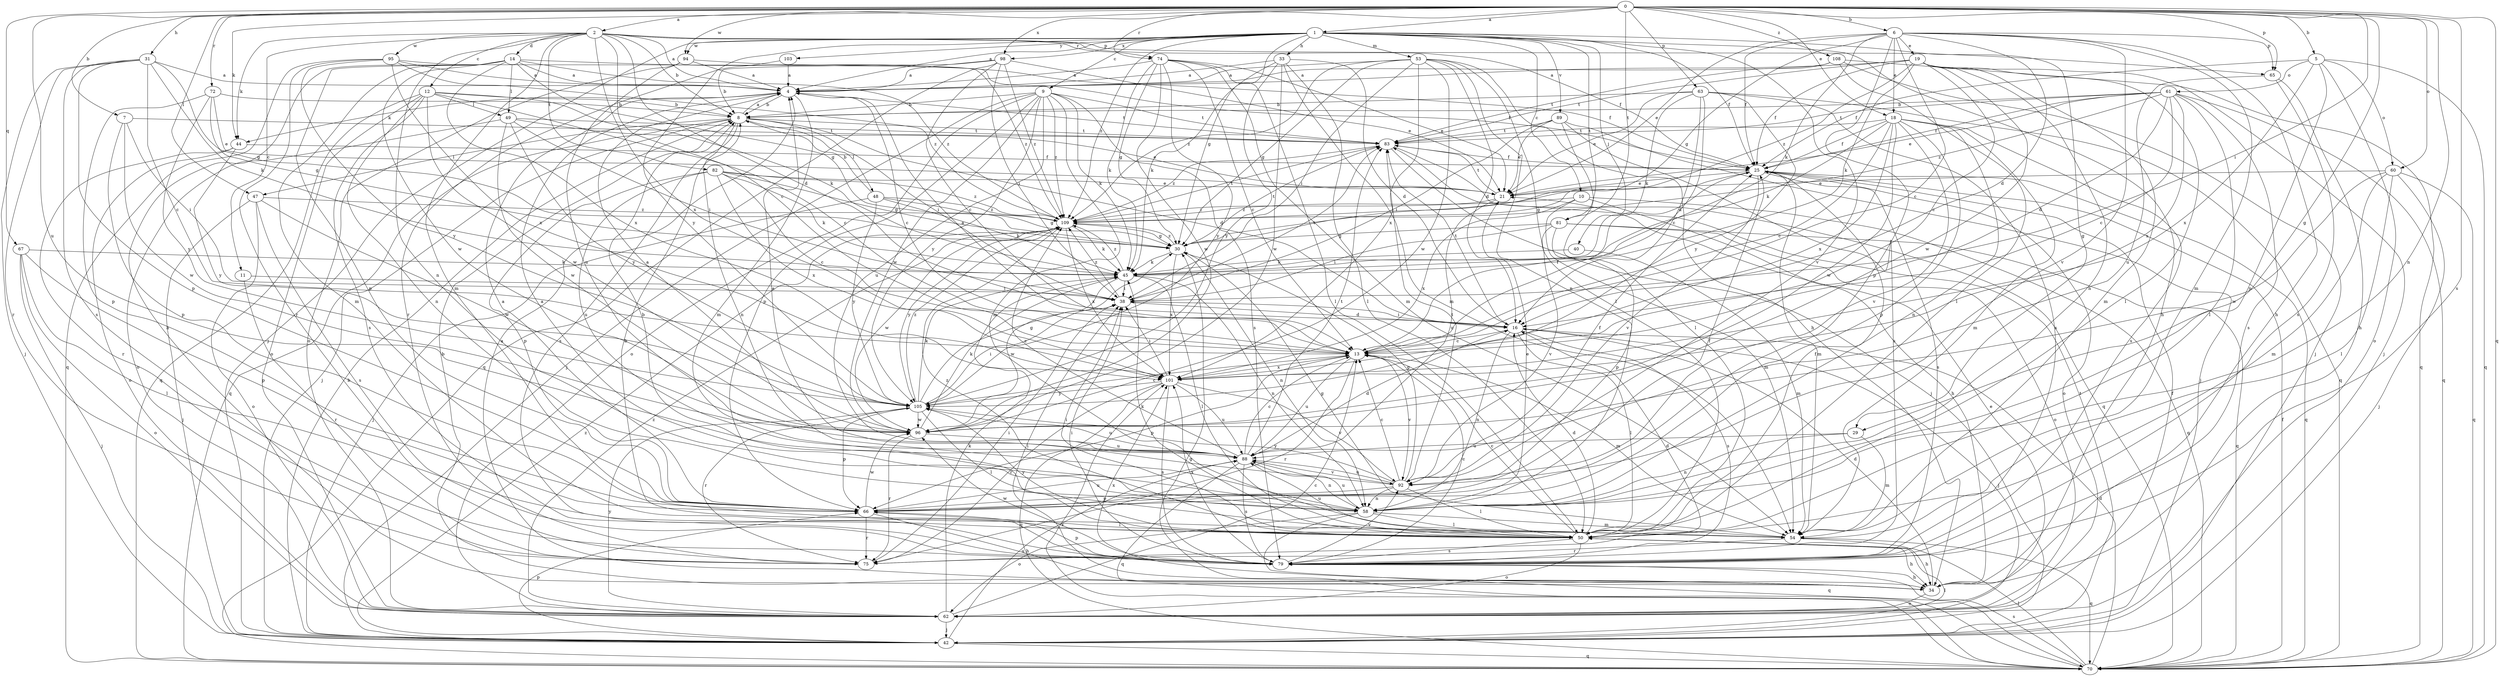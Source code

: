 strict digraph  {
0;
1;
2;
4;
5;
6;
7;
8;
9;
10;
11;
12;
13;
14;
16;
18;
19;
21;
25;
29;
30;
31;
33;
34;
38;
40;
42;
44;
45;
47;
48;
49;
50;
53;
54;
58;
60;
61;
62;
63;
65;
66;
67;
70;
72;
74;
75;
79;
81;
82;
83;
88;
89;
92;
94;
95;
96;
98;
101;
103;
105;
108;
109;
0 -> 1  [label=a];
0 -> 2  [label=a];
0 -> 5  [label=b];
0 -> 6  [label=b];
0 -> 7  [label=b];
0 -> 18  [label=e];
0 -> 29  [label=g];
0 -> 31  [label=h];
0 -> 38  [label=i];
0 -> 44  [label=k];
0 -> 47  [label=l];
0 -> 58  [label=n];
0 -> 60  [label=o];
0 -> 63  [label=p];
0 -> 65  [label=p];
0 -> 67  [label=q];
0 -> 70  [label=q];
0 -> 72  [label=r];
0 -> 74  [label=r];
0 -> 79  [label=s];
0 -> 81  [label=t];
0 -> 88  [label=u];
0 -> 94  [label=w];
0 -> 98  [label=x];
0 -> 108  [label=z];
1 -> 4  [label=a];
1 -> 9  [label=c];
1 -> 10  [label=c];
1 -> 25  [label=f];
1 -> 29  [label=g];
1 -> 30  [label=g];
1 -> 33  [label=h];
1 -> 34  [label=h];
1 -> 40  [label=j];
1 -> 42  [label=j];
1 -> 53  [label=m];
1 -> 81  [label=t];
1 -> 89  [label=v];
1 -> 92  [label=v];
1 -> 94  [label=w];
1 -> 98  [label=x];
1 -> 103  [label=y];
1 -> 105  [label=y];
1 -> 109  [label=z];
2 -> 4  [label=a];
2 -> 8  [label=b];
2 -> 11  [label=c];
2 -> 12  [label=c];
2 -> 13  [label=c];
2 -> 14  [label=d];
2 -> 16  [label=d];
2 -> 25  [label=f];
2 -> 44  [label=k];
2 -> 54  [label=m];
2 -> 58  [label=n];
2 -> 65  [label=p];
2 -> 74  [label=r];
2 -> 82  [label=t];
2 -> 95  [label=w];
2 -> 101  [label=x];
4 -> 8  [label=b];
4 -> 13  [label=c];
4 -> 44  [label=k];
4 -> 54  [label=m];
4 -> 83  [label=t];
5 -> 25  [label=f];
5 -> 58  [label=n];
5 -> 60  [label=o];
5 -> 61  [label=o];
5 -> 62  [label=o];
5 -> 70  [label=q];
5 -> 101  [label=x];
6 -> 13  [label=c];
6 -> 16  [label=d];
6 -> 18  [label=e];
6 -> 19  [label=e];
6 -> 21  [label=e];
6 -> 25  [label=f];
6 -> 30  [label=g];
6 -> 34  [label=h];
6 -> 45  [label=k];
6 -> 54  [label=m];
6 -> 65  [label=p];
6 -> 66  [label=p];
6 -> 92  [label=v];
7 -> 38  [label=i];
7 -> 66  [label=p];
7 -> 83  [label=t];
7 -> 96  [label=w];
8 -> 4  [label=a];
8 -> 16  [label=d];
8 -> 38  [label=i];
8 -> 42  [label=j];
8 -> 47  [label=l];
8 -> 48  [label=l];
8 -> 58  [label=n];
8 -> 70  [label=q];
8 -> 79  [label=s];
8 -> 83  [label=t];
9 -> 8  [label=b];
9 -> 42  [label=j];
9 -> 45  [label=k];
9 -> 54  [label=m];
9 -> 62  [label=o];
9 -> 66  [label=p];
9 -> 79  [label=s];
9 -> 83  [label=t];
9 -> 88  [label=u];
9 -> 96  [label=w];
9 -> 105  [label=y];
9 -> 109  [label=z];
10 -> 34  [label=h];
10 -> 54  [label=m];
10 -> 70  [label=q];
10 -> 101  [label=x];
10 -> 109  [label=z];
11 -> 38  [label=i];
11 -> 75  [label=r];
12 -> 8  [label=b];
12 -> 13  [label=c];
12 -> 45  [label=k];
12 -> 49  [label=l];
12 -> 58  [label=n];
12 -> 62  [label=o];
12 -> 70  [label=q];
12 -> 79  [label=s];
12 -> 96  [label=w];
13 -> 4  [label=a];
13 -> 25  [label=f];
13 -> 54  [label=m];
13 -> 66  [label=p];
13 -> 75  [label=r];
13 -> 88  [label=u];
13 -> 92  [label=v];
13 -> 101  [label=x];
14 -> 4  [label=a];
14 -> 25  [label=f];
14 -> 30  [label=g];
14 -> 34  [label=h];
14 -> 49  [label=l];
14 -> 54  [label=m];
14 -> 66  [label=p];
14 -> 96  [label=w];
14 -> 101  [label=x];
14 -> 109  [label=z];
16 -> 13  [label=c];
16 -> 38  [label=i];
16 -> 42  [label=j];
16 -> 50  [label=l];
16 -> 58  [label=n];
16 -> 79  [label=s];
16 -> 83  [label=t];
18 -> 13  [label=c];
18 -> 25  [label=f];
18 -> 45  [label=k];
18 -> 54  [label=m];
18 -> 58  [label=n];
18 -> 66  [label=p];
18 -> 79  [label=s];
18 -> 83  [label=t];
18 -> 92  [label=v];
18 -> 96  [label=w];
18 -> 101  [label=x];
19 -> 4  [label=a];
19 -> 13  [label=c];
19 -> 25  [label=f];
19 -> 42  [label=j];
19 -> 45  [label=k];
19 -> 50  [label=l];
19 -> 54  [label=m];
19 -> 58  [label=n];
19 -> 83  [label=t];
19 -> 96  [label=w];
19 -> 109  [label=z];
21 -> 83  [label=t];
21 -> 88  [label=u];
21 -> 109  [label=z];
25 -> 21  [label=e];
25 -> 30  [label=g];
25 -> 54  [label=m];
25 -> 62  [label=o];
25 -> 70  [label=q];
25 -> 79  [label=s];
25 -> 92  [label=v];
29 -> 54  [label=m];
29 -> 58  [label=n];
29 -> 88  [label=u];
30 -> 45  [label=k];
30 -> 58  [label=n];
30 -> 83  [label=t];
30 -> 101  [label=x];
30 -> 109  [label=z];
31 -> 4  [label=a];
31 -> 13  [label=c];
31 -> 30  [label=g];
31 -> 42  [label=j];
31 -> 45  [label=k];
31 -> 66  [label=p];
31 -> 75  [label=r];
31 -> 79  [label=s];
33 -> 4  [label=a];
33 -> 16  [label=d];
33 -> 45  [label=k];
33 -> 50  [label=l];
33 -> 54  [label=m];
33 -> 96  [label=w];
33 -> 105  [label=y];
34 -> 4  [label=a];
34 -> 8  [label=b];
34 -> 16  [label=d];
34 -> 38  [label=i];
34 -> 62  [label=o];
34 -> 101  [label=x];
38 -> 16  [label=d];
38 -> 83  [label=t];
38 -> 109  [label=z];
40 -> 45  [label=k];
40 -> 54  [label=m];
42 -> 8  [label=b];
42 -> 50  [label=l];
42 -> 66  [label=p];
42 -> 70  [label=q];
42 -> 83  [label=t];
42 -> 88  [label=u];
42 -> 109  [label=z];
44 -> 25  [label=f];
44 -> 62  [label=o];
44 -> 75  [label=r];
44 -> 105  [label=y];
45 -> 38  [label=i];
45 -> 50  [label=l];
45 -> 58  [label=n];
45 -> 96  [label=w];
45 -> 109  [label=z];
47 -> 42  [label=j];
47 -> 62  [label=o];
47 -> 79  [label=s];
47 -> 96  [label=w];
47 -> 109  [label=z];
48 -> 8  [label=b];
48 -> 30  [label=g];
48 -> 42  [label=j];
48 -> 45  [label=k];
48 -> 105  [label=y];
48 -> 109  [label=z];
49 -> 21  [label=e];
49 -> 38  [label=i];
49 -> 62  [label=o];
49 -> 83  [label=t];
49 -> 96  [label=w];
49 -> 105  [label=y];
50 -> 13  [label=c];
50 -> 16  [label=d];
50 -> 25  [label=f];
50 -> 34  [label=h];
50 -> 38  [label=i];
50 -> 45  [label=k];
50 -> 62  [label=o];
50 -> 79  [label=s];
50 -> 88  [label=u];
50 -> 105  [label=y];
50 -> 109  [label=z];
53 -> 4  [label=a];
53 -> 16  [label=d];
53 -> 30  [label=g];
53 -> 34  [label=h];
53 -> 38  [label=i];
53 -> 50  [label=l];
53 -> 58  [label=n];
53 -> 96  [label=w];
53 -> 101  [label=x];
53 -> 109  [label=z];
54 -> 30  [label=g];
54 -> 34  [label=h];
54 -> 70  [label=q];
54 -> 75  [label=r];
58 -> 4  [label=a];
58 -> 8  [label=b];
58 -> 21  [label=e];
58 -> 50  [label=l];
58 -> 54  [label=m];
58 -> 62  [label=o];
58 -> 70  [label=q];
58 -> 88  [label=u];
60 -> 21  [label=e];
60 -> 42  [label=j];
60 -> 50  [label=l];
60 -> 54  [label=m];
60 -> 70  [label=q];
60 -> 96  [label=w];
61 -> 8  [label=b];
61 -> 13  [label=c];
61 -> 16  [label=d];
61 -> 21  [label=e];
61 -> 25  [label=f];
61 -> 50  [label=l];
61 -> 70  [label=q];
61 -> 79  [label=s];
61 -> 83  [label=t];
61 -> 101  [label=x];
61 -> 109  [label=z];
62 -> 13  [label=c];
62 -> 21  [label=e];
62 -> 25  [label=f];
62 -> 42  [label=j];
62 -> 45  [label=k];
62 -> 105  [label=y];
62 -> 109  [label=z];
63 -> 8  [label=b];
63 -> 13  [label=c];
63 -> 16  [label=d];
63 -> 21  [label=e];
63 -> 45  [label=k];
63 -> 70  [label=q];
63 -> 79  [label=s];
63 -> 105  [label=y];
65 -> 34  [label=h];
65 -> 79  [label=s];
65 -> 88  [label=u];
66 -> 4  [label=a];
66 -> 25  [label=f];
66 -> 34  [label=h];
66 -> 50  [label=l];
66 -> 75  [label=r];
66 -> 88  [label=u];
66 -> 96  [label=w];
67 -> 42  [label=j];
67 -> 45  [label=k];
67 -> 50  [label=l];
67 -> 62  [label=o];
67 -> 66  [label=p];
70 -> 16  [label=d];
70 -> 25  [label=f];
70 -> 30  [label=g];
70 -> 50  [label=l];
70 -> 79  [label=s];
70 -> 101  [label=x];
72 -> 8  [label=b];
72 -> 21  [label=e];
72 -> 30  [label=g];
72 -> 66  [label=p];
72 -> 105  [label=y];
74 -> 4  [label=a];
74 -> 13  [label=c];
74 -> 21  [label=e];
74 -> 30  [label=g];
74 -> 45  [label=k];
74 -> 50  [label=l];
74 -> 54  [label=m];
74 -> 96  [label=w];
74 -> 105  [label=y];
75 -> 16  [label=d];
75 -> 38  [label=i];
79 -> 8  [label=b];
79 -> 13  [label=c];
79 -> 34  [label=h];
79 -> 38  [label=i];
79 -> 66  [label=p];
79 -> 92  [label=v];
79 -> 96  [label=w];
79 -> 101  [label=x];
81 -> 30  [label=g];
81 -> 38  [label=i];
81 -> 62  [label=o];
81 -> 66  [label=p];
81 -> 70  [label=q];
81 -> 92  [label=v];
82 -> 13  [label=c];
82 -> 21  [label=e];
82 -> 30  [label=g];
82 -> 45  [label=k];
82 -> 66  [label=p];
82 -> 88  [label=u];
82 -> 101  [label=x];
82 -> 109  [label=z];
83 -> 25  [label=f];
83 -> 42  [label=j];
83 -> 70  [label=q];
83 -> 109  [label=z];
88 -> 13  [label=c];
88 -> 16  [label=d];
88 -> 58  [label=n];
88 -> 70  [label=q];
88 -> 79  [label=s];
88 -> 83  [label=t];
88 -> 92  [label=v];
88 -> 109  [label=z];
89 -> 21  [label=e];
89 -> 38  [label=i];
89 -> 42  [label=j];
89 -> 50  [label=l];
89 -> 79  [label=s];
89 -> 83  [label=t];
92 -> 4  [label=a];
92 -> 13  [label=c];
92 -> 25  [label=f];
92 -> 30  [label=g];
92 -> 50  [label=l];
92 -> 58  [label=n];
92 -> 66  [label=p];
92 -> 83  [label=t];
92 -> 88  [label=u];
92 -> 105  [label=y];
94 -> 4  [label=a];
94 -> 62  [label=o];
94 -> 88  [label=u];
94 -> 109  [label=z];
95 -> 4  [label=a];
95 -> 25  [label=f];
95 -> 70  [label=q];
95 -> 75  [label=r];
95 -> 101  [label=x];
95 -> 105  [label=y];
95 -> 109  [label=z];
96 -> 4  [label=a];
96 -> 45  [label=k];
96 -> 75  [label=r];
96 -> 88  [label=u];
98 -> 4  [label=a];
98 -> 8  [label=b];
98 -> 13  [label=c];
98 -> 21  [label=e];
98 -> 38  [label=i];
98 -> 70  [label=q];
98 -> 109  [label=z];
101 -> 38  [label=i];
101 -> 70  [label=q];
101 -> 75  [label=r];
101 -> 79  [label=s];
101 -> 88  [label=u];
101 -> 92  [label=v];
101 -> 105  [label=y];
103 -> 4  [label=a];
103 -> 75  [label=r];
105 -> 13  [label=c];
105 -> 30  [label=g];
105 -> 38  [label=i];
105 -> 45  [label=k];
105 -> 50  [label=l];
105 -> 66  [label=p];
105 -> 75  [label=r];
105 -> 88  [label=u];
105 -> 96  [label=w];
105 -> 109  [label=z];
108 -> 4  [label=a];
108 -> 42  [label=j];
108 -> 50  [label=l];
108 -> 70  [label=q];
108 -> 83  [label=t];
109 -> 30  [label=g];
109 -> 45  [label=k];
109 -> 83  [label=t];
109 -> 96  [label=w];
109 -> 101  [label=x];
109 -> 105  [label=y];
}
